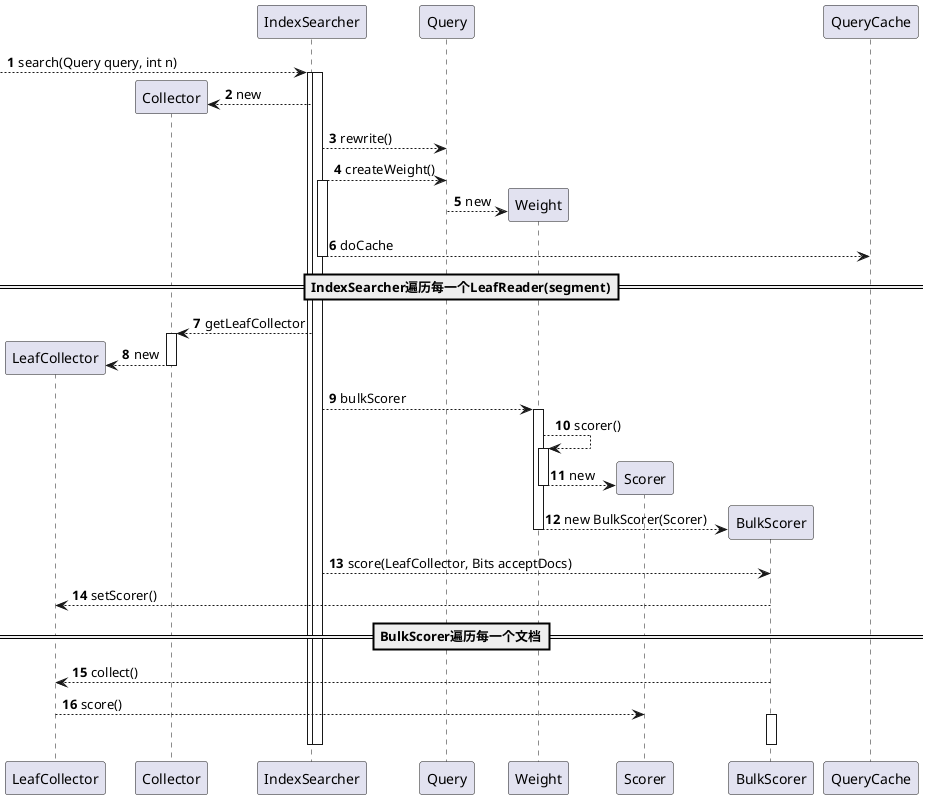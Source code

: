 @startuml
participant LeafCollector
participant Collector
participant IndexSearcher
participant Query
participant Weight
participant Scorer
participant BulkScorer
participant QueryCache

autonumber
--> IndexSearcher : search(Query query, int n)
activate IndexSearcher
    activate IndexSearcher
        create Collector
        IndexSearcher --> Collector : new
        IndexSearcher --> Query : rewrite()
        IndexSearcher --> Query : createWeight()
        activate IndexSearcher
            create Weight
            Query --> Weight : new
            IndexSearcher --> QueryCache : doCache
        deactivate IndexSearcher
        ==IndexSearcher遍历每一个LeafReader(segment)==
        IndexSearcher --> Collector : getLeafCollector
        activate Collector
            create LeafCollector
            Collector --> LeafCollector : new
        deactivate Collector
        IndexSearcher --> Weight : bulkScorer
        activate Weight
            Weight --> Weight : scorer()
            activate Weight
                create Scorer
                Weight --> Scorer : new
            deactivate Weight
            create BulkScorer
            Weight --> BulkScorer : new BulkScorer(Scorer)
        deactivate Weight
        IndexSearcher --> BulkScorer : score(LeafCollector, Bits acceptDocs)
        BulkScorer --> LeafCollector : setScorer()
        ==BulkScorer遍历每一个文档==
        BulkScorer --> LeafCollector : collect()
        LeafCollector --> Scorer : score()
        activate BulkScorer
        deactivate BulkScorer
    deactivate IndexSearcher
deactivate IndexSearcher

@enduml